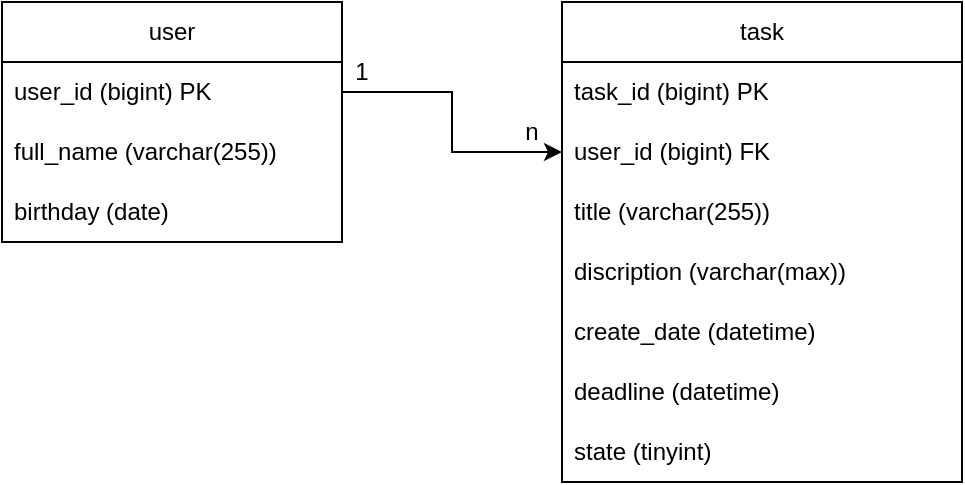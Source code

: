 <mxfile version="23.1.5" type="device" pages="4">
  <diagram id="C5RBs43oDa-KdzZeNtuy" name="1 - todo-лист">
    <mxGraphModel dx="2074" dy="1106" grid="1" gridSize="10" guides="1" tooltips="1" connect="1" arrows="1" fold="1" page="1" pageScale="1" pageWidth="827" pageHeight="1169" math="0" shadow="0">
      <root>
        <mxCell id="WIyWlLk6GJQsqaUBKTNV-0" />
        <mxCell id="WIyWlLk6GJQsqaUBKTNV-1" parent="WIyWlLk6GJQsqaUBKTNV-0" />
        <mxCell id="pRQALXMnEvDjGT9hLTuQ-2" value="user" style="swimlane;fontStyle=0;childLayout=stackLayout;horizontal=1;startSize=30;horizontalStack=0;resizeParent=1;resizeParentMax=0;resizeLast=0;collapsible=1;marginBottom=0;whiteSpace=wrap;html=1;" parent="WIyWlLk6GJQsqaUBKTNV-1" vertex="1">
          <mxGeometry x="40" y="80" width="170" height="120" as="geometry" />
        </mxCell>
        <mxCell id="pRQALXMnEvDjGT9hLTuQ-3" value="user_id (bigint) PK" style="text;strokeColor=none;fillColor=none;align=left;verticalAlign=middle;spacingLeft=4;spacingRight=4;overflow=hidden;points=[[0,0.5],[1,0.5]];portConstraint=eastwest;rotatable=0;whiteSpace=wrap;html=1;" parent="pRQALXMnEvDjGT9hLTuQ-2" vertex="1">
          <mxGeometry y="30" width="170" height="30" as="geometry" />
        </mxCell>
        <mxCell id="pRQALXMnEvDjGT9hLTuQ-7" value="full_name (varchar(255))" style="text;strokeColor=none;fillColor=none;align=left;verticalAlign=middle;spacingLeft=4;spacingRight=4;overflow=hidden;points=[[0,0.5],[1,0.5]];portConstraint=eastwest;rotatable=0;whiteSpace=wrap;html=1;" parent="pRQALXMnEvDjGT9hLTuQ-2" vertex="1">
          <mxGeometry y="60" width="170" height="30" as="geometry" />
        </mxCell>
        <mxCell id="pRQALXMnEvDjGT9hLTuQ-8" value="birthday (date)" style="text;strokeColor=none;fillColor=none;align=left;verticalAlign=middle;spacingLeft=4;spacingRight=4;overflow=hidden;points=[[0,0.5],[1,0.5]];portConstraint=eastwest;rotatable=0;whiteSpace=wrap;html=1;" parent="pRQALXMnEvDjGT9hLTuQ-2" vertex="1">
          <mxGeometry y="90" width="170" height="30" as="geometry" />
        </mxCell>
        <mxCell id="pRQALXMnEvDjGT9hLTuQ-9" value="task" style="swimlane;fontStyle=0;childLayout=stackLayout;horizontal=1;startSize=30;horizontalStack=0;resizeParent=1;resizeParentMax=0;resizeLast=0;collapsible=1;marginBottom=0;whiteSpace=wrap;html=1;" parent="WIyWlLk6GJQsqaUBKTNV-1" vertex="1">
          <mxGeometry x="320" y="80" width="200" height="240" as="geometry" />
        </mxCell>
        <mxCell id="pRQALXMnEvDjGT9hLTuQ-10" value="task_id (bigint) PK" style="text;strokeColor=none;fillColor=none;align=left;verticalAlign=middle;spacingLeft=4;spacingRight=4;overflow=hidden;points=[[0,0.5],[1,0.5]];portConstraint=eastwest;rotatable=0;whiteSpace=wrap;html=1;" parent="pRQALXMnEvDjGT9hLTuQ-9" vertex="1">
          <mxGeometry y="30" width="200" height="30" as="geometry" />
        </mxCell>
        <mxCell id="pRQALXMnEvDjGT9hLTuQ-17" value="user_id (bigint) FK" style="text;strokeColor=none;fillColor=none;align=left;verticalAlign=middle;spacingLeft=4;spacingRight=4;overflow=hidden;points=[[0,0.5],[1,0.5]];portConstraint=eastwest;rotatable=0;whiteSpace=wrap;html=1;" parent="pRQALXMnEvDjGT9hLTuQ-9" vertex="1">
          <mxGeometry y="60" width="200" height="30" as="geometry" />
        </mxCell>
        <mxCell id="pRQALXMnEvDjGT9hLTuQ-11" value="title (varchar(255))" style="text;strokeColor=none;fillColor=none;align=left;verticalAlign=middle;spacingLeft=4;spacingRight=4;overflow=hidden;points=[[0,0.5],[1,0.5]];portConstraint=eastwest;rotatable=0;whiteSpace=wrap;html=1;" parent="pRQALXMnEvDjGT9hLTuQ-9" vertex="1">
          <mxGeometry y="90" width="200" height="30" as="geometry" />
        </mxCell>
        <mxCell id="pRQALXMnEvDjGT9hLTuQ-12" value="discription (varchar(max))" style="text;strokeColor=none;fillColor=none;align=left;verticalAlign=middle;spacingLeft=4;spacingRight=4;overflow=hidden;points=[[0,0.5],[1,0.5]];portConstraint=eastwest;rotatable=0;whiteSpace=wrap;html=1;" parent="pRQALXMnEvDjGT9hLTuQ-9" vertex="1">
          <mxGeometry y="120" width="200" height="30" as="geometry" />
        </mxCell>
        <mxCell id="pRQALXMnEvDjGT9hLTuQ-13" value="create_date&amp;nbsp;(datetime)" style="text;strokeColor=none;fillColor=none;align=left;verticalAlign=middle;spacingLeft=4;spacingRight=4;overflow=hidden;points=[[0,0.5],[1,0.5]];portConstraint=eastwest;rotatable=0;whiteSpace=wrap;html=1;" parent="pRQALXMnEvDjGT9hLTuQ-9" vertex="1">
          <mxGeometry y="150" width="200" height="30" as="geometry" />
        </mxCell>
        <mxCell id="pRQALXMnEvDjGT9hLTuQ-14" value="deadline&amp;nbsp;(datetime)" style="text;strokeColor=none;fillColor=none;align=left;verticalAlign=middle;spacingLeft=4;spacingRight=4;overflow=hidden;points=[[0,0.5],[1,0.5]];portConstraint=eastwest;rotatable=0;whiteSpace=wrap;html=1;" parent="pRQALXMnEvDjGT9hLTuQ-9" vertex="1">
          <mxGeometry y="180" width="200" height="30" as="geometry" />
        </mxCell>
        <mxCell id="pRQALXMnEvDjGT9hLTuQ-19" value="state (tinyint)" style="text;strokeColor=none;fillColor=none;align=left;verticalAlign=middle;spacingLeft=4;spacingRight=4;overflow=hidden;points=[[0,0.5],[1,0.5]];portConstraint=eastwest;rotatable=0;whiteSpace=wrap;html=1;" parent="pRQALXMnEvDjGT9hLTuQ-9" vertex="1">
          <mxGeometry y="210" width="200" height="30" as="geometry" />
        </mxCell>
        <mxCell id="HonLBCmw1FDVD6tzujoC-0" value="1" style="text;html=1;align=center;verticalAlign=middle;whiteSpace=wrap;rounded=0;" parent="WIyWlLk6GJQsqaUBKTNV-1" vertex="1">
          <mxGeometry x="190" y="100" width="60" height="30" as="geometry" />
        </mxCell>
        <mxCell id="HonLBCmw1FDVD6tzujoC-2" value="" style="edgeStyle=orthogonalEdgeStyle;rounded=0;orthogonalLoop=1;jettySize=auto;html=1;exitX=1;exitY=0.5;exitDx=0;exitDy=0;entryX=0;entryY=0.5;entryDx=0;entryDy=0;" parent="WIyWlLk6GJQsqaUBKTNV-1" source="pRQALXMnEvDjGT9hLTuQ-3" target="pRQALXMnEvDjGT9hLTuQ-17" edge="1">
          <mxGeometry relative="1" as="geometry">
            <mxPoint x="210" y="125" as="sourcePoint" />
            <mxPoint x="320" y="155" as="targetPoint" />
          </mxGeometry>
        </mxCell>
        <mxCell id="HonLBCmw1FDVD6tzujoC-1" value="n" style="text;html=1;align=center;verticalAlign=middle;whiteSpace=wrap;rounded=0;" parent="WIyWlLk6GJQsqaUBKTNV-1" vertex="1">
          <mxGeometry x="290" y="140" width="30" height="10" as="geometry" />
        </mxCell>
      </root>
    </mxGraphModel>
  </diagram>
  <diagram id="H4suHnLlMVBHRCNDgV1Q" name="2 - интернет-магазин">
    <mxGraphModel dx="2074" dy="1106" grid="1" gridSize="10" guides="1" tooltips="1" connect="1" arrows="1" fold="1" page="1" pageScale="1" pageWidth="827" pageHeight="1169" math="0" shadow="0">
      <root>
        <mxCell id="0" />
        <mxCell id="1" parent="0" />
        <mxCell id="yx-Fqk1k9uQ_2IAPa6BI-1" value="user" style="swimlane;fontStyle=0;childLayout=stackLayout;horizontal=1;startSize=30;horizontalStack=0;resizeParent=1;resizeParentMax=0;resizeLast=0;collapsible=1;marginBottom=0;whiteSpace=wrap;html=1;" parent="1" vertex="1">
          <mxGeometry x="990" y="320" width="200" height="120" as="geometry" />
        </mxCell>
        <mxCell id="yx-Fqk1k9uQ_2IAPa6BI-2" value="user_id (bigint) PK" style="text;strokeColor=none;fillColor=none;align=left;verticalAlign=middle;spacingLeft=4;spacingRight=4;overflow=hidden;points=[[0,0.5],[1,0.5]];portConstraint=eastwest;rotatable=0;whiteSpace=wrap;html=1;" parent="yx-Fqk1k9uQ_2IAPa6BI-1" vertex="1">
          <mxGeometry y="30" width="200" height="30" as="geometry" />
        </mxCell>
        <mxCell id="yx-Fqk1k9uQ_2IAPa6BI-5" value="full_name (varchar(255))" style="text;strokeColor=none;fillColor=none;align=left;verticalAlign=middle;spacingLeft=4;spacingRight=4;overflow=hidden;points=[[0,0.5],[1,0.5]];portConstraint=eastwest;rotatable=0;whiteSpace=wrap;html=1;" parent="yx-Fqk1k9uQ_2IAPa6BI-1" vertex="1">
          <mxGeometry y="60" width="200" height="30" as="geometry" />
        </mxCell>
        <mxCell id="yx-Fqk1k9uQ_2IAPa6BI-6" value="birthday (date)" style="text;strokeColor=none;fillColor=none;align=left;verticalAlign=middle;spacingLeft=4;spacingRight=4;overflow=hidden;points=[[0,0.5],[1,0.5]];portConstraint=eastwest;rotatable=0;whiteSpace=wrap;html=1;" parent="yx-Fqk1k9uQ_2IAPa6BI-1" vertex="1">
          <mxGeometry y="90" width="200" height="30" as="geometry" />
        </mxCell>
        <mxCell id="yx-Fqk1k9uQ_2IAPa6BI-7" value="product" style="swimlane;fontStyle=0;childLayout=stackLayout;horizontal=1;startSize=30;horizontalStack=0;resizeParent=1;resizeParentMax=0;resizeLast=0;collapsible=1;marginBottom=0;whiteSpace=wrap;html=1;" parent="1" vertex="1">
          <mxGeometry x="320" y="320" width="200" height="210" as="geometry">
            <mxRectangle x="720" y="80" width="80" height="30" as="alternateBounds" />
          </mxGeometry>
        </mxCell>
        <mxCell id="yx-Fqk1k9uQ_2IAPa6BI-8" value="product_id (bigint) PK" style="text;strokeColor=none;fillColor=none;align=left;verticalAlign=middle;spacingLeft=4;spacingRight=4;overflow=hidden;points=[[0,0.5],[1,0.5]];portConstraint=eastwest;rotatable=0;whiteSpace=wrap;html=1;" parent="yx-Fqk1k9uQ_2IAPa6BI-7" vertex="1">
          <mxGeometry y="30" width="200" height="30" as="geometry" />
        </mxCell>
        <mxCell id="yx-Fqk1k9uQ_2IAPa6BI-11" value="category_id (bigint) FK" style="text;strokeColor=none;fillColor=none;align=left;verticalAlign=middle;spacingLeft=4;spacingRight=4;overflow=hidden;points=[[0,0.5],[1,0.5]];portConstraint=eastwest;rotatable=0;whiteSpace=wrap;html=1;" parent="yx-Fqk1k9uQ_2IAPa6BI-7" vertex="1">
          <mxGeometry y="60" width="200" height="30" as="geometry" />
        </mxCell>
        <mxCell id="yx-Fqk1k9uQ_2IAPa6BI-9" value="name (varchar(100))" style="text;strokeColor=none;fillColor=none;align=left;verticalAlign=middle;spacingLeft=4;spacingRight=4;overflow=hidden;points=[[0,0.5],[1,0.5]];portConstraint=eastwest;rotatable=0;whiteSpace=wrap;html=1;" parent="yx-Fqk1k9uQ_2IAPa6BI-7" vertex="1">
          <mxGeometry y="90" width="200" height="30" as="geometry" />
        </mxCell>
        <mxCell id="yx-Fqk1k9uQ_2IAPa6BI-10" value="discription (varchar(max))" style="text;strokeColor=none;fillColor=none;align=left;verticalAlign=middle;spacingLeft=4;spacingRight=4;overflow=hidden;points=[[0,0.5],[1,0.5]];portConstraint=eastwest;rotatable=0;whiteSpace=wrap;html=1;" parent="yx-Fqk1k9uQ_2IAPa6BI-7" vertex="1">
          <mxGeometry y="120" width="200" height="30" as="geometry" />
        </mxCell>
        <mxCell id="6VJj4BSCZyshoZC92DSB-8" value="quantity (int)" style="text;strokeColor=none;fillColor=none;align=left;verticalAlign=middle;spacingLeft=4;spacingRight=4;overflow=hidden;points=[[0,0.5],[1,0.5]];portConstraint=eastwest;rotatable=0;whiteSpace=wrap;html=1;" parent="yx-Fqk1k9uQ_2IAPa6BI-7" vertex="1">
          <mxGeometry y="150" width="200" height="30" as="geometry" />
        </mxCell>
        <mxCell id="6VJj4BSCZyshoZC92DSB-9" value="cost (money)" style="text;strokeColor=none;fillColor=none;align=left;verticalAlign=middle;spacingLeft=4;spacingRight=4;overflow=hidden;points=[[0,0.5],[1,0.5]];portConstraint=eastwest;rotatable=0;whiteSpace=wrap;html=1;" parent="yx-Fqk1k9uQ_2IAPa6BI-7" vertex="1">
          <mxGeometry y="180" width="200" height="30" as="geometry" />
        </mxCell>
        <mxCell id="yx-Fqk1k9uQ_2IAPa6BI-16" value="category" style="swimlane;fontStyle=0;childLayout=stackLayout;horizontal=1;startSize=30;horizontalStack=0;resizeParent=1;resizeParentMax=0;resizeLast=0;collapsible=1;marginBottom=0;whiteSpace=wrap;html=1;" parent="1" vertex="1">
          <mxGeometry x="40" y="320" width="200" height="120" as="geometry" />
        </mxCell>
        <mxCell id="yx-Fqk1k9uQ_2IAPa6BI-17" value="category_id (bigint) PK" style="text;strokeColor=none;fillColor=none;align=left;verticalAlign=middle;spacingLeft=4;spacingRight=4;overflow=hidden;points=[[0,0.5],[1,0.5]];portConstraint=eastwest;rotatable=0;whiteSpace=wrap;html=1;" parent="yx-Fqk1k9uQ_2IAPa6BI-16" vertex="1">
          <mxGeometry y="30" width="200" height="30" as="geometry" />
        </mxCell>
        <mxCell id="yx-Fqk1k9uQ_2IAPa6BI-18" value="name (varchar(50))" style="text;strokeColor=none;fillColor=none;align=left;verticalAlign=middle;spacingLeft=4;spacingRight=4;overflow=hidden;points=[[0,0.5],[1,0.5]];portConstraint=eastwest;rotatable=0;whiteSpace=wrap;html=1;" parent="yx-Fqk1k9uQ_2IAPa6BI-16" vertex="1">
          <mxGeometry y="60" width="200" height="30" as="geometry" />
        </mxCell>
        <mxCell id="yx-Fqk1k9uQ_2IAPa6BI-19" value="discription (varchar(max))" style="text;strokeColor=none;fillColor=none;align=left;verticalAlign=middle;spacingLeft=4;spacingRight=4;overflow=hidden;points=[[0,0.5],[1,0.5]];portConstraint=eastwest;rotatable=0;whiteSpace=wrap;html=1;" parent="yx-Fqk1k9uQ_2IAPa6BI-16" vertex="1">
          <mxGeometry y="90" width="200" height="30" as="geometry" />
        </mxCell>
        <mxCell id="yx-Fqk1k9uQ_2IAPa6BI-22" style="edgeStyle=orthogonalEdgeStyle;rounded=0;orthogonalLoop=1;jettySize=auto;html=1;exitX=1;exitY=0.5;exitDx=0;exitDy=0;entryX=0;entryY=0.5;entryDx=0;entryDy=0;" parent="1" source="yx-Fqk1k9uQ_2IAPa6BI-17" target="yx-Fqk1k9uQ_2IAPa6BI-11" edge="1">
          <mxGeometry relative="1" as="geometry" />
        </mxCell>
        <mxCell id="6VJj4BSCZyshoZC92DSB-1" value="1" style="text;html=1;align=center;verticalAlign=middle;whiteSpace=wrap;rounded=0;" parent="1" vertex="1">
          <mxGeometry x="230" y="340" width="30" height="30" as="geometry" />
        </mxCell>
        <mxCell id="6VJj4BSCZyshoZC92DSB-2" value="n" style="text;html=1;align=center;verticalAlign=middle;whiteSpace=wrap;rounded=0;" parent="1" vertex="1">
          <mxGeometry x="290" y="360" width="30" height="30" as="geometry" />
        </mxCell>
        <mxCell id="6VJj4BSCZyshoZC92DSB-10" value="basket" style="swimlane;fontStyle=0;childLayout=stackLayout;horizontal=1;startSize=30;horizontalStack=0;resizeParent=1;resizeParentMax=0;resizeLast=0;collapsible=1;marginBottom=0;whiteSpace=wrap;html=1;" parent="1" vertex="1">
          <mxGeometry x="710" y="320" width="200" height="120" as="geometry" />
        </mxCell>
        <mxCell id="6VJj4BSCZyshoZC92DSB-11" value="user_id (bigint) FK" style="text;strokeColor=none;fillColor=none;align=left;verticalAlign=middle;spacingLeft=4;spacingRight=4;overflow=hidden;points=[[0,0.5],[1,0.5]];portConstraint=eastwest;rotatable=0;whiteSpace=wrap;html=1;" parent="6VJj4BSCZyshoZC92DSB-10" vertex="1">
          <mxGeometry y="30" width="200" height="30" as="geometry" />
        </mxCell>
        <mxCell id="6VJj4BSCZyshoZC92DSB-12" value="product_id (bigint) FK" style="text;strokeColor=none;fillColor=none;align=left;verticalAlign=middle;spacingLeft=4;spacingRight=4;overflow=hidden;points=[[0,0.5],[1,0.5]];portConstraint=eastwest;rotatable=0;whiteSpace=wrap;html=1;" parent="6VJj4BSCZyshoZC92DSB-10" vertex="1">
          <mxGeometry y="60" width="200" height="30" as="geometry" />
        </mxCell>
        <mxCell id="6VJj4BSCZyshoZC92DSB-14" value="product_quantity (int)" style="text;strokeColor=none;fillColor=none;align=left;verticalAlign=middle;spacingLeft=4;spacingRight=4;overflow=hidden;points=[[0,0.5],[1,0.5]];portConstraint=eastwest;rotatable=0;whiteSpace=wrap;html=1;" parent="6VJj4BSCZyshoZC92DSB-10" vertex="1">
          <mxGeometry y="90" width="200" height="30" as="geometry" />
        </mxCell>
        <mxCell id="1HmbRoCrfvLyxs31pwjq-1" style="edgeStyle=orthogonalEdgeStyle;rounded=0;orthogonalLoop=1;jettySize=auto;html=1;exitX=0;exitY=0.5;exitDx=0;exitDy=0;entryX=1;entryY=0.5;entryDx=0;entryDy=0;" parent="1" source="yx-Fqk1k9uQ_2IAPa6BI-2" target="6VJj4BSCZyshoZC92DSB-11" edge="1">
          <mxGeometry relative="1" as="geometry" />
        </mxCell>
        <mxCell id="1HmbRoCrfvLyxs31pwjq-2" style="edgeStyle=orthogonalEdgeStyle;rounded=0;orthogonalLoop=1;jettySize=auto;html=1;exitX=1;exitY=0.5;exitDx=0;exitDy=0;entryX=0;entryY=0.5;entryDx=0;entryDy=0;" parent="1" edge="1">
          <mxGeometry relative="1" as="geometry">
            <mxPoint x="520" y="360" as="sourcePoint" />
            <mxPoint x="710" y="390" as="targetPoint" />
            <Array as="points">
              <mxPoint x="520" y="361" />
              <mxPoint x="630" y="361" />
              <mxPoint x="630" y="390" />
            </Array>
          </mxGeometry>
        </mxCell>
        <mxCell id="1HmbRoCrfvLyxs31pwjq-9" value="order_details" style="swimlane;fontStyle=0;childLayout=stackLayout;horizontal=1;startSize=30;horizontalStack=0;resizeParent=1;resizeParentMax=0;resizeLast=0;collapsible=1;marginBottom=0;whiteSpace=wrap;html=1;" parent="1" vertex="1">
          <mxGeometry x="670" y="640" width="200" height="120" as="geometry" />
        </mxCell>
        <mxCell id="1HmbRoCrfvLyxs31pwjq-10" value="order_id (bigint) FK" style="text;strokeColor=none;fillColor=none;align=left;verticalAlign=middle;spacingLeft=4;spacingRight=4;overflow=hidden;points=[[0,0.5],[1,0.5]];portConstraint=eastwest;rotatable=0;whiteSpace=wrap;html=1;" parent="1HmbRoCrfvLyxs31pwjq-9" vertex="1">
          <mxGeometry y="30" width="200" height="30" as="geometry" />
        </mxCell>
        <mxCell id="1HmbRoCrfvLyxs31pwjq-11" value="product_id (bigint) FK" style="text;strokeColor=none;fillColor=none;align=left;verticalAlign=middle;spacingLeft=4;spacingRight=4;overflow=hidden;points=[[0,0.5],[1,0.5]];portConstraint=eastwest;rotatable=0;whiteSpace=wrap;html=1;" parent="1HmbRoCrfvLyxs31pwjq-9" vertex="1">
          <mxGeometry y="60" width="200" height="30" as="geometry" />
        </mxCell>
        <mxCell id="1HmbRoCrfvLyxs31pwjq-12" value="product_quantity (int)" style="text;strokeColor=none;fillColor=none;align=left;verticalAlign=middle;spacingLeft=4;spacingRight=4;overflow=hidden;points=[[0,0.5],[1,0.5]];portConstraint=eastwest;rotatable=0;whiteSpace=wrap;html=1;" parent="1HmbRoCrfvLyxs31pwjq-9" vertex="1">
          <mxGeometry y="90" width="200" height="30" as="geometry" />
        </mxCell>
        <mxCell id="1HmbRoCrfvLyxs31pwjq-14" value="order" style="swimlane;fontStyle=0;childLayout=stackLayout;horizontal=1;startSize=30;horizontalStack=0;resizeParent=1;resizeParentMax=0;resizeLast=0;collapsible=1;marginBottom=0;whiteSpace=wrap;html=1;" parent="1" vertex="1">
          <mxGeometry x="950" y="640" width="200" height="90" as="geometry" />
        </mxCell>
        <mxCell id="1HmbRoCrfvLyxs31pwjq-15" value="order_id (bigint) PK" style="text;strokeColor=none;fillColor=none;align=left;verticalAlign=middle;spacingLeft=4;spacingRight=4;overflow=hidden;points=[[0,0.5],[1,0.5]];portConstraint=eastwest;rotatable=0;whiteSpace=wrap;html=1;" parent="1HmbRoCrfvLyxs31pwjq-14" vertex="1">
          <mxGeometry y="30" width="200" height="30" as="geometry" />
        </mxCell>
        <mxCell id="1HmbRoCrfvLyxs31pwjq-18" value="user_id (bigint) FK" style="text;strokeColor=none;fillColor=none;align=left;verticalAlign=middle;spacingLeft=4;spacingRight=4;overflow=hidden;points=[[0,0.5],[1,0.5]];portConstraint=eastwest;rotatable=0;whiteSpace=wrap;html=1;" parent="1HmbRoCrfvLyxs31pwjq-14" vertex="1">
          <mxGeometry y="60" width="200" height="30" as="geometry" />
        </mxCell>
        <mxCell id="1HmbRoCrfvLyxs31pwjq-19" style="edgeStyle=orthogonalEdgeStyle;rounded=0;orthogonalLoop=1;jettySize=auto;html=1;exitX=1;exitY=0.5;exitDx=0;exitDy=0;entryX=1;entryY=0.5;entryDx=0;entryDy=0;" parent="1" source="yx-Fqk1k9uQ_2IAPa6BI-2" target="1HmbRoCrfvLyxs31pwjq-18" edge="1">
          <mxGeometry relative="1" as="geometry">
            <Array as="points">
              <mxPoint x="1230" y="365" />
              <mxPoint x="1230" y="715" />
            </Array>
          </mxGeometry>
        </mxCell>
        <mxCell id="1HmbRoCrfvLyxs31pwjq-20" style="edgeStyle=orthogonalEdgeStyle;rounded=0;orthogonalLoop=1;jettySize=auto;html=1;exitX=0;exitY=0.5;exitDx=0;exitDy=0;entryX=1;entryY=0.5;entryDx=0;entryDy=0;" parent="1" source="1HmbRoCrfvLyxs31pwjq-15" target="1HmbRoCrfvLyxs31pwjq-10" edge="1">
          <mxGeometry relative="1" as="geometry" />
        </mxCell>
        <mxCell id="1HmbRoCrfvLyxs31pwjq-21" style="edgeStyle=orthogonalEdgeStyle;rounded=0;orthogonalLoop=1;jettySize=auto;html=1;exitX=1;exitY=0.5;exitDx=0;exitDy=0;entryX=0;entryY=0.5;entryDx=0;entryDy=0;" parent="1" edge="1">
          <mxGeometry relative="1" as="geometry">
            <mxPoint x="519.5" y="380" as="sourcePoint" />
            <mxPoint x="669.5" y="730" as="targetPoint" />
            <Array as="points">
              <mxPoint x="590" y="380" />
              <mxPoint x="590" y="730" />
            </Array>
          </mxGeometry>
        </mxCell>
        <mxCell id="1HmbRoCrfvLyxs31pwjq-22" value="n" style="text;html=1;align=center;verticalAlign=middle;whiteSpace=wrap;rounded=0;" parent="1" vertex="1">
          <mxGeometry x="680" y="360" width="30" height="30" as="geometry" />
        </mxCell>
        <mxCell id="GXHQ9Jms4M9Pk2NF4hKZ-1" value="n" style="text;html=1;align=center;verticalAlign=middle;whiteSpace=wrap;rounded=0;" parent="1" vertex="1">
          <mxGeometry x="640" y="700" width="30" height="30" as="geometry" />
        </mxCell>
        <mxCell id="GXHQ9Jms4M9Pk2NF4hKZ-2" value="n" style="text;html=1;align=center;verticalAlign=middle;whiteSpace=wrap;rounded=0;" parent="1" vertex="1">
          <mxGeometry x="520" y="380" width="30" height="30" as="geometry" />
        </mxCell>
        <mxCell id="GXHQ9Jms4M9Pk2NF4hKZ-3" value="n" style="text;html=1;align=center;verticalAlign=middle;whiteSpace=wrap;rounded=0;" parent="1" vertex="1">
          <mxGeometry x="870" y="660" width="30" height="30" as="geometry" />
        </mxCell>
        <mxCell id="GXHQ9Jms4M9Pk2NF4hKZ-4" value="1" style="text;html=1;align=center;verticalAlign=middle;whiteSpace=wrap;rounded=0;" parent="1" vertex="1">
          <mxGeometry x="920" y="660" width="30" height="30" as="geometry" />
        </mxCell>
        <mxCell id="GXHQ9Jms4M9Pk2NF4hKZ-5" value="1" style="text;html=1;align=center;verticalAlign=middle;whiteSpace=wrap;rounded=0;" parent="1" vertex="1">
          <mxGeometry x="960" y="340" width="30" height="30" as="geometry" />
        </mxCell>
        <mxCell id="GXHQ9Jms4M9Pk2NF4hKZ-6" value="n" style="text;html=1;align=center;verticalAlign=middle;whiteSpace=wrap;rounded=0;" parent="1" vertex="1">
          <mxGeometry x="910" y="340" width="30" height="30" as="geometry" />
        </mxCell>
        <mxCell id="GXHQ9Jms4M9Pk2NF4hKZ-7" value="n" style="text;html=1;align=center;verticalAlign=middle;whiteSpace=wrap;rounded=0;" parent="1" vertex="1">
          <mxGeometry x="520" y="340" width="30" height="30" as="geometry" />
        </mxCell>
        <mxCell id="GXHQ9Jms4M9Pk2NF4hKZ-8" value="1" style="text;html=1;align=center;verticalAlign=middle;whiteSpace=wrap;rounded=0;" parent="1" vertex="1">
          <mxGeometry x="1190" y="340" width="30" height="30" as="geometry" />
        </mxCell>
        <mxCell id="GXHQ9Jms4M9Pk2NF4hKZ-9" value="1" style="text;html=1;align=center;verticalAlign=middle;whiteSpace=wrap;rounded=0;" parent="1" vertex="1">
          <mxGeometry x="1150" y="685" width="30" height="30" as="geometry" />
        </mxCell>
      </root>
    </mxGraphModel>
  </diagram>
  <diagram id="0fgygQDqbTjwQbzyuFye" name="3 - соц. сеть">
    <mxGraphModel dx="2074" dy="1106" grid="1" gridSize="10" guides="1" tooltips="1" connect="1" arrows="1" fold="1" page="1" pageScale="1" pageWidth="827" pageHeight="1169" math="0" shadow="0">
      <root>
        <mxCell id="0" />
        <mxCell id="1" parent="0" />
        <mxCell id="P8YuGjqcXVlCqM2gI4DR-1" value="user" style="swimlane;fontStyle=0;childLayout=stackLayout;horizontal=1;startSize=30;horizontalStack=0;resizeParent=1;resizeParentMax=0;resizeLast=0;collapsible=1;marginBottom=0;whiteSpace=wrap;html=1;" parent="1" vertex="1">
          <mxGeometry x="240" y="80" width="160" height="220" as="geometry" />
        </mxCell>
        <mxCell id="P8YuGjqcXVlCqM2gI4DR-2" value="user_id (bigint) PK" style="text;strokeColor=none;fillColor=none;align=left;verticalAlign=middle;spacingLeft=4;spacingRight=4;overflow=hidden;points=[[0,0.5],[1,0.5]];portConstraint=eastwest;rotatable=0;whiteSpace=wrap;html=1;" parent="P8YuGjqcXVlCqM2gI4DR-1" vertex="1">
          <mxGeometry y="30" width="160" height="100" as="geometry" />
        </mxCell>
        <mxCell id="P8YuGjqcXVlCqM2gI4DR-3" value="full_name (varchar(255))" style="text;strokeColor=none;fillColor=none;align=left;verticalAlign=middle;spacingLeft=4;spacingRight=4;overflow=hidden;points=[[0,0.5],[1,0.5]];portConstraint=eastwest;rotatable=0;whiteSpace=wrap;html=1;" parent="P8YuGjqcXVlCqM2gI4DR-1" vertex="1">
          <mxGeometry y="130" width="160" height="30" as="geometry" />
        </mxCell>
        <mxCell id="Tuqzx9n4bklIc6sW_M62-47" value="birthday (date)" style="text;strokeColor=none;fillColor=none;align=left;verticalAlign=middle;spacingLeft=4;spacingRight=4;overflow=hidden;points=[[0,0.5],[1,0.5]];portConstraint=eastwest;rotatable=0;whiteSpace=wrap;html=1;" parent="P8YuGjqcXVlCqM2gI4DR-1" vertex="1">
          <mxGeometry y="160" width="160" height="30" as="geometry" />
        </mxCell>
        <mxCell id="P8YuGjqcXVlCqM2gI4DR-4" value="country (varchar(max))" style="text;strokeColor=none;fillColor=none;align=left;verticalAlign=middle;spacingLeft=4;spacingRight=4;overflow=hidden;points=[[0,0.5],[1,0.5]];portConstraint=eastwest;rotatable=0;whiteSpace=wrap;html=1;" parent="P8YuGjqcXVlCqM2gI4DR-1" vertex="1">
          <mxGeometry y="190" width="160" height="30" as="geometry" />
        </mxCell>
        <mxCell id="Tuqzx9n4bklIc6sW_M62-4" value="post" style="swimlane;fontStyle=0;childLayout=stackLayout;horizontal=1;startSize=30;horizontalStack=0;resizeParent=1;resizeParentMax=0;resizeLast=0;collapsible=1;marginBottom=0;whiteSpace=wrap;html=1;" parent="1" vertex="1">
          <mxGeometry x="480" y="280" width="160" height="180" as="geometry" />
        </mxCell>
        <mxCell id="Tuqzx9n4bklIc6sW_M62-5" value="post_id (bigint) PK" style="text;strokeColor=none;fillColor=none;align=left;verticalAlign=middle;spacingLeft=4;spacingRight=4;overflow=hidden;points=[[0,0.5],[1,0.5]];portConstraint=eastwest;rotatable=0;whiteSpace=wrap;html=1;" parent="Tuqzx9n4bklIc6sW_M62-4" vertex="1">
          <mxGeometry y="30" width="160" height="60" as="geometry" />
        </mxCell>
        <mxCell id="Tuqzx9n4bklIc6sW_M62-7" value="user_id (bigint) FK" style="text;strokeColor=none;fillColor=none;align=left;verticalAlign=middle;spacingLeft=4;spacingRight=4;overflow=hidden;points=[[0,0.5],[1,0.5]];portConstraint=eastwest;rotatable=0;whiteSpace=wrap;html=1;" parent="Tuqzx9n4bklIc6sW_M62-4" vertex="1">
          <mxGeometry y="90" width="160" height="30" as="geometry" />
        </mxCell>
        <mxCell id="Tuqzx9n4bklIc6sW_M62-6" value="name (varchar(255))" style="text;strokeColor=none;fillColor=none;align=left;verticalAlign=middle;spacingLeft=4;spacingRight=4;overflow=hidden;points=[[0,0.5],[1,0.5]];portConstraint=eastwest;rotatable=0;whiteSpace=wrap;html=1;" parent="Tuqzx9n4bklIc6sW_M62-4" vertex="1">
          <mxGeometry y="120" width="160" height="30" as="geometry" />
        </mxCell>
        <mxCell id="BNjmwL5xtJeLvx7qYtRC-2" value="creator (bit)" style="text;strokeColor=none;fillColor=none;align=left;verticalAlign=middle;spacingLeft=4;spacingRight=4;overflow=hidden;points=[[0,0.5],[1,0.5]];portConstraint=eastwest;rotatable=0;whiteSpace=wrap;html=1;" vertex="1" parent="Tuqzx9n4bklIc6sW_M62-4">
          <mxGeometry y="150" width="160" height="30" as="geometry" />
        </mxCell>
        <mxCell id="Tuqzx9n4bklIc6sW_M62-8" style="edgeStyle=orthogonalEdgeStyle;rounded=0;orthogonalLoop=1;jettySize=auto;html=1;exitX=1;exitY=0.5;exitDx=0;exitDy=0;entryX=1;entryY=1;entryDx=0;entryDy=0;" parent="1" source="P8YuGjqcXVlCqM2gI4DR-2" edge="1">
          <mxGeometry relative="1" as="geometry">
            <mxPoint x="480" y="355.0" as="targetPoint" />
            <Array as="points">
              <mxPoint x="400" y="200" />
              <mxPoint x="420" y="200" />
              <mxPoint x="420" y="355" />
            </Array>
          </mxGeometry>
        </mxCell>
        <mxCell id="Tuqzx9n4bklIc6sW_M62-11" value="post_like" style="swimlane;fontStyle=0;childLayout=stackLayout;horizontal=1;startSize=30;horizontalStack=0;resizeParent=1;resizeParentMax=0;resizeLast=0;collapsible=1;marginBottom=0;whiteSpace=wrap;html=1;" parent="1" vertex="1">
          <mxGeometry x="720" y="280" width="160" height="120" as="geometry" />
        </mxCell>
        <mxCell id="Tuqzx9n4bklIc6sW_M62-13" value="user_id (bigint) FK" style="text;strokeColor=none;fillColor=none;align=left;verticalAlign=middle;spacingLeft=4;spacingRight=4;overflow=hidden;points=[[0,0.5],[1,0.5]];portConstraint=eastwest;rotatable=0;whiteSpace=wrap;html=1;" parent="Tuqzx9n4bklIc6sW_M62-11" vertex="1">
          <mxGeometry y="30" width="160" height="30" as="geometry" />
        </mxCell>
        <mxCell id="Tuqzx9n4bklIc6sW_M62-12" value="post_id (bigint) PK" style="text;strokeColor=none;fillColor=none;align=left;verticalAlign=middle;spacingLeft=4;spacingRight=4;overflow=hidden;points=[[0,0.5],[1,0.5]];portConstraint=eastwest;rotatable=0;whiteSpace=wrap;html=1;" parent="Tuqzx9n4bklIc6sW_M62-11" vertex="1">
          <mxGeometry y="60" width="160" height="30" as="geometry" />
        </mxCell>
        <mxCell id="Tuqzx9n4bklIc6sW_M62-14" value="like_date (datetime)" style="text;strokeColor=none;fillColor=none;align=left;verticalAlign=middle;spacingLeft=4;spacingRight=4;overflow=hidden;points=[[0,0.5],[1,0.5]];portConstraint=eastwest;rotatable=0;whiteSpace=wrap;html=1;" parent="Tuqzx9n4bklIc6sW_M62-11" vertex="1">
          <mxGeometry y="90" width="160" height="30" as="geometry" />
        </mxCell>
        <mxCell id="Tuqzx9n4bklIc6sW_M62-15" value="post_comments" style="swimlane;fontStyle=0;childLayout=stackLayout;horizontal=1;startSize=30;horizontalStack=0;resizeParent=1;resizeParentMax=0;resizeLast=0;collapsible=1;marginBottom=0;whiteSpace=wrap;html=1;" parent="1" vertex="1">
          <mxGeometry x="960" y="280" width="160" height="120" as="geometry" />
        </mxCell>
        <mxCell id="Tuqzx9n4bklIc6sW_M62-17" value="user_id (bigint) FK" style="text;strokeColor=none;fillColor=none;align=left;verticalAlign=middle;spacingLeft=4;spacingRight=4;overflow=hidden;points=[[0,0.5],[1,0.5]];portConstraint=eastwest;rotatable=0;whiteSpace=wrap;html=1;" parent="Tuqzx9n4bklIc6sW_M62-15" vertex="1">
          <mxGeometry y="30" width="160" height="30" as="geometry" />
        </mxCell>
        <mxCell id="Tuqzx9n4bklIc6sW_M62-16" value="post_id (bigint) PK" style="text;strokeColor=none;fillColor=none;align=left;verticalAlign=middle;spacingLeft=4;spacingRight=4;overflow=hidden;points=[[0,0.5],[1,0.5]];portConstraint=eastwest;rotatable=0;whiteSpace=wrap;html=1;" parent="Tuqzx9n4bklIc6sW_M62-15" vertex="1">
          <mxGeometry y="60" width="160" height="30" as="geometry" />
        </mxCell>
        <mxCell id="Tuqzx9n4bklIc6sW_M62-18" value="name (varchar(255))" style="text;strokeColor=none;fillColor=none;align=left;verticalAlign=middle;spacingLeft=4;spacingRight=4;overflow=hidden;points=[[0,0.5],[1,0.5]];portConstraint=eastwest;rotatable=0;whiteSpace=wrap;html=1;" parent="Tuqzx9n4bklIc6sW_M62-15" vertex="1">
          <mxGeometry y="90" width="160" height="30" as="geometry" />
        </mxCell>
        <mxCell id="Tuqzx9n4bklIc6sW_M62-19" style="edgeStyle=orthogonalEdgeStyle;rounded=0;orthogonalLoop=1;jettySize=auto;html=1;exitX=1;exitY=0.5;exitDx=0;exitDy=0;entryX=0.009;entryY=0.396;entryDx=0;entryDy=0;entryPerimeter=0;" parent="1" source="P8YuGjqcXVlCqM2gI4DR-2" target="Tuqzx9n4bklIc6sW_M62-13" edge="1">
          <mxGeometry relative="1" as="geometry">
            <Array as="points">
              <mxPoint x="430" y="160" />
              <mxPoint x="430" y="240" />
              <mxPoint x="680" y="240" />
              <mxPoint x="680" y="322" />
            </Array>
          </mxGeometry>
        </mxCell>
        <mxCell id="Tuqzx9n4bklIc6sW_M62-20" style="edgeStyle=orthogonalEdgeStyle;rounded=0;orthogonalLoop=1;jettySize=auto;html=1;exitX=1;exitY=0.5;exitDx=0;exitDy=0;entryX=0;entryY=0.5;entryDx=0;entryDy=0;" parent="1" source="Tuqzx9n4bklIc6sW_M62-5" target="Tuqzx9n4bklIc6sW_M62-12" edge="1">
          <mxGeometry relative="1" as="geometry">
            <Array as="points">
              <mxPoint x="670" y="325" />
              <mxPoint x="670" y="355" />
            </Array>
          </mxGeometry>
        </mxCell>
        <mxCell id="Tuqzx9n4bklIc6sW_M62-21" style="edgeStyle=orthogonalEdgeStyle;rounded=0;orthogonalLoop=1;jettySize=auto;html=1;exitX=1;exitY=0.5;exitDx=0;exitDy=0;entryX=0;entryY=0.5;entryDx=0;entryDy=0;" parent="1" source="Tuqzx9n4bklIc6sW_M62-5" target="Tuqzx9n4bklIc6sW_M62-16" edge="1">
          <mxGeometry relative="1" as="geometry">
            <Array as="points">
              <mxPoint x="640" y="355" />
              <mxPoint x="660" y="355" />
              <mxPoint x="660" y="460" />
              <mxPoint x="920" y="460" />
              <mxPoint x="920" y="355" />
            </Array>
          </mxGeometry>
        </mxCell>
        <mxCell id="Tuqzx9n4bklIc6sW_M62-22" style="edgeStyle=orthogonalEdgeStyle;rounded=0;orthogonalLoop=1;jettySize=auto;html=1;exitX=1;exitY=0.5;exitDx=0;exitDy=0;entryX=0;entryY=0.5;entryDx=0;entryDy=0;" parent="1" source="P8YuGjqcXVlCqM2gI4DR-2" target="Tuqzx9n4bklIc6sW_M62-17" edge="1">
          <mxGeometry relative="1" as="geometry">
            <Array as="points">
              <mxPoint x="400" y="120" />
              <mxPoint x="910" y="120" />
              <mxPoint x="910" y="325" />
            </Array>
          </mxGeometry>
        </mxCell>
        <mxCell id="Tuqzx9n4bklIc6sW_M62-26" value="1" style="text;html=1;align=center;verticalAlign=middle;whiteSpace=wrap;rounded=0;" parent="1" vertex="1">
          <mxGeometry x="400" y="187" width="11" height="10" as="geometry" />
        </mxCell>
        <mxCell id="Tuqzx9n4bklIc6sW_M62-34" value="n" style="text;html=1;align=center;verticalAlign=middle;whiteSpace=wrap;rounded=0;" parent="1" vertex="1">
          <mxGeometry x="469" y="340" width="11" height="10" as="geometry" />
        </mxCell>
        <mxCell id="Tuqzx9n4bklIc6sW_M62-35" value="1" style="text;html=1;align=center;verticalAlign=middle;whiteSpace=wrap;rounded=0;" parent="1" vertex="1">
          <mxGeometry x="400" y="147" width="11" height="10" as="geometry" />
        </mxCell>
        <mxCell id="Tuqzx9n4bklIc6sW_M62-38" value="1" style="text;html=1;align=center;verticalAlign=middle;whiteSpace=wrap;rounded=0;" parent="1" vertex="1">
          <mxGeometry x="400" y="110" width="11" height="10" as="geometry" />
        </mxCell>
        <mxCell id="Tuqzx9n4bklIc6sW_M62-42" value="n" style="text;html=1;align=center;verticalAlign=middle;whiteSpace=wrap;rounded=0;" parent="1" vertex="1">
          <mxGeometry x="709" y="300" width="11" height="10" as="geometry" />
        </mxCell>
        <mxCell id="Tuqzx9n4bklIc6sW_M62-43" value="n" style="text;html=1;align=center;verticalAlign=middle;whiteSpace=wrap;rounded=0;" parent="1" vertex="1">
          <mxGeometry x="949" y="310" width="11" height="10" as="geometry" />
        </mxCell>
        <mxCell id="Tuqzx9n4bklIc6sW_M62-44" value="n" style="text;html=1;align=center;verticalAlign=middle;whiteSpace=wrap;rounded=0;" parent="1" vertex="1">
          <mxGeometry x="949" y="340" width="11" height="10" as="geometry" />
        </mxCell>
        <mxCell id="Tuqzx9n4bklIc6sW_M62-45" value="1" style="text;html=1;align=center;verticalAlign=middle;whiteSpace=wrap;rounded=0;" parent="1" vertex="1">
          <mxGeometry x="640" y="340" width="11" height="10" as="geometry" />
        </mxCell>
        <mxCell id="Tuqzx9n4bklIc6sW_M62-46" value="1" style="text;html=1;align=center;verticalAlign=middle;whiteSpace=wrap;rounded=0;" parent="1" vertex="1">
          <mxGeometry x="640" y="310" width="11" height="10" as="geometry" />
        </mxCell>
        <mxCell id="Tuqzx9n4bklIc6sW_M62-48" value="friends" style="swimlane;fontStyle=0;childLayout=stackLayout;horizontal=1;startSize=30;horizontalStack=0;resizeParent=1;resizeParentMax=0;resizeLast=0;collapsible=1;marginBottom=0;whiteSpace=wrap;html=1;" parent="1" vertex="1">
          <mxGeometry y="120" width="160" height="90" as="geometry" />
        </mxCell>
        <mxCell id="Tuqzx9n4bklIc6sW_M62-49" value="user_id_request (bigint) FK" style="text;strokeColor=none;fillColor=none;align=left;verticalAlign=middle;spacingLeft=4;spacingRight=4;overflow=hidden;points=[[0,0.5],[1,0.5]];portConstraint=eastwest;rotatable=0;whiteSpace=wrap;html=1;" parent="Tuqzx9n4bklIc6sW_M62-48" vertex="1">
          <mxGeometry y="30" width="160" height="30" as="geometry" />
        </mxCell>
        <mxCell id="Tuqzx9n4bklIc6sW_M62-50" value="user_id_accept (bigint) FK" style="text;strokeColor=none;fillColor=none;align=left;verticalAlign=middle;spacingLeft=4;spacingRight=4;overflow=hidden;points=[[0,0.5],[1,0.5]];portConstraint=eastwest;rotatable=0;whiteSpace=wrap;html=1;" parent="Tuqzx9n4bklIc6sW_M62-48" vertex="1">
          <mxGeometry y="60" width="160" height="30" as="geometry" />
        </mxCell>
        <mxCell id="Tuqzx9n4bklIc6sW_M62-53" style="edgeStyle=orthogonalEdgeStyle;rounded=0;orthogonalLoop=1;jettySize=auto;html=1;" parent="1" source="P8YuGjqcXVlCqM2gI4DR-2" edge="1">
          <mxGeometry relative="1" as="geometry">
            <mxPoint x="160" y="160" as="targetPoint" />
            <Array as="points">
              <mxPoint x="160" y="160" />
            </Array>
          </mxGeometry>
        </mxCell>
        <mxCell id="Tuqzx9n4bklIc6sW_M62-54" style="edgeStyle=orthogonalEdgeStyle;rounded=0;orthogonalLoop=1;jettySize=auto;html=1;" parent="1" source="P8YuGjqcXVlCqM2gI4DR-2" edge="1">
          <mxGeometry relative="1" as="geometry">
            <mxPoint x="160" y="190" as="targetPoint" />
            <Array as="points">
              <mxPoint x="160" y="190" />
            </Array>
          </mxGeometry>
        </mxCell>
        <mxCell id="Tuqzx9n4bklIc6sW_M62-55" value="1" style="text;html=1;align=center;verticalAlign=middle;whiteSpace=wrap;rounded=0;" parent="1" vertex="1">
          <mxGeometry x="229" y="147" width="11" height="10" as="geometry" />
        </mxCell>
        <mxCell id="Tuqzx9n4bklIc6sW_M62-56" value="1" style="text;html=1;align=center;verticalAlign=middle;whiteSpace=wrap;rounded=0;" parent="1" vertex="1">
          <mxGeometry x="229" y="177" width="11" height="10" as="geometry" />
        </mxCell>
        <mxCell id="Tuqzx9n4bklIc6sW_M62-57" value="n" style="text;html=1;align=center;verticalAlign=middle;whiteSpace=wrap;rounded=0;" parent="1" vertex="1">
          <mxGeometry x="160" y="172" width="11" height="10" as="geometry" />
        </mxCell>
        <mxCell id="Tuqzx9n4bklIc6sW_M62-58" value="n" style="text;html=1;align=center;verticalAlign=middle;whiteSpace=wrap;rounded=0;" parent="1" vertex="1">
          <mxGeometry x="160" y="142" width="11" height="10" as="geometry" />
        </mxCell>
        <mxCell id="Tuqzx9n4bklIc6sW_M62-59" value="n" style="text;html=1;align=center;verticalAlign=middle;whiteSpace=wrap;rounded=0;" parent="1" vertex="1">
          <mxGeometry x="709" y="335" width="11" height="10" as="geometry" />
        </mxCell>
      </root>
    </mxGraphModel>
  </diagram>
  <diagram id="LHiW9OxNe0pwJ_stVf5G" name="4 - СУ обучающими курсами">
    <mxGraphModel dx="1728" dy="922" grid="1" gridSize="10" guides="1" tooltips="1" connect="1" arrows="1" fold="1" page="1" pageScale="1" pageWidth="827" pageHeight="1169" math="0" shadow="0">
      <root>
        <mxCell id="0" />
        <mxCell id="1" parent="0" />
        <mxCell id="xPp_uW0GXvKpuAnFXsSt-1" value="user" style="swimlane;fontStyle=0;childLayout=stackLayout;horizontal=1;startSize=30;horizontalStack=0;resizeParent=1;resizeParentMax=0;resizeLast=0;collapsible=1;marginBottom=0;whiteSpace=wrap;html=1;" vertex="1" parent="1">
          <mxGeometry x="40" y="240" width="160" height="180" as="geometry" />
        </mxCell>
        <mxCell id="xPp_uW0GXvKpuAnFXsSt-2" value="user_id (bigint) PK" style="text;strokeColor=none;fillColor=none;align=left;verticalAlign=middle;spacingLeft=4;spacingRight=4;overflow=hidden;points=[[0,0.5],[1,0.5]];portConstraint=eastwest;rotatable=0;whiteSpace=wrap;html=1;" vertex="1" parent="xPp_uW0GXvKpuAnFXsSt-1">
          <mxGeometry y="30" width="160" height="30" as="geometry" />
        </mxCell>
        <mxCell id="xPp_uW0GXvKpuAnFXsSt-3" value="full_name (varchar(255))" style="text;strokeColor=none;fillColor=none;align=left;verticalAlign=middle;spacingLeft=4;spacingRight=4;overflow=hidden;points=[[0,0.5],[1,0.5]];portConstraint=eastwest;rotatable=0;whiteSpace=wrap;html=1;" vertex="1" parent="xPp_uW0GXvKpuAnFXsSt-1">
          <mxGeometry y="60" width="160" height="30" as="geometry" />
        </mxCell>
        <mxCell id="xPp_uW0GXvKpuAnFXsSt-4" value="birthday (date)" style="text;strokeColor=none;fillColor=none;align=left;verticalAlign=middle;spacingLeft=4;spacingRight=4;overflow=hidden;points=[[0,0.5],[1,0.5]];portConstraint=eastwest;rotatable=0;whiteSpace=wrap;html=1;" vertex="1" parent="xPp_uW0GXvKpuAnFXsSt-1">
          <mxGeometry y="90" width="160" height="30" as="geometry" />
        </mxCell>
        <mxCell id="xPp_uW0GXvKpuAnFXsSt-5" value="country (varchar(max))" style="text;strokeColor=none;fillColor=none;align=left;verticalAlign=middle;spacingLeft=4;spacingRight=4;overflow=hidden;points=[[0,0.5],[1,0.5]];portConstraint=eastwest;rotatable=0;whiteSpace=wrap;html=1;" vertex="1" parent="xPp_uW0GXvKpuAnFXsSt-1">
          <mxGeometry y="120" width="160" height="30" as="geometry" />
        </mxCell>
        <mxCell id="xPp_uW0GXvKpuAnFXsSt-6" value="education_type (bit)" style="text;strokeColor=none;fillColor=none;align=left;verticalAlign=middle;spacingLeft=4;spacingRight=4;overflow=hidden;points=[[0,0.5],[1,0.5]];portConstraint=eastwest;rotatable=0;whiteSpace=wrap;html=1;" vertex="1" parent="xPp_uW0GXvKpuAnFXsSt-1">
          <mxGeometry y="150" width="160" height="30" as="geometry" />
        </mxCell>
        <mxCell id="bZOiEEPFHtVSl1RC1n95-1" value="course" style="swimlane;fontStyle=0;childLayout=stackLayout;horizontal=1;startSize=30;horizontalStack=0;resizeParent=1;resizeParentMax=0;resizeLast=0;collapsible=1;marginBottom=0;whiteSpace=wrap;html=1;" vertex="1" parent="1">
          <mxGeometry x="40" y="40" width="160" height="120" as="geometry" />
        </mxCell>
        <mxCell id="bZOiEEPFHtVSl1RC1n95-2" value="course_id (bigint) PK" style="text;strokeColor=none;fillColor=none;align=left;verticalAlign=middle;spacingLeft=4;spacingRight=4;overflow=hidden;points=[[0,0.5],[1,0.5]];portConstraint=eastwest;rotatable=0;whiteSpace=wrap;html=1;" vertex="1" parent="bZOiEEPFHtVSl1RC1n95-1">
          <mxGeometry y="30" width="160" height="30" as="geometry" />
        </mxCell>
        <mxCell id="bZOiEEPFHtVSl1RC1n95-3" value="name (varchar(255))" style="text;strokeColor=none;fillColor=none;align=left;verticalAlign=middle;spacingLeft=4;spacingRight=4;overflow=hidden;points=[[0,0.5],[1,0.5]];portConstraint=eastwest;rotatable=0;whiteSpace=wrap;html=1;" vertex="1" parent="bZOiEEPFHtVSl1RC1n95-1">
          <mxGeometry y="60" width="160" height="30" as="geometry" />
        </mxCell>
        <mxCell id="bZOiEEPFHtVSl1RC1n95-4" value="discription (varchar(max))" style="text;strokeColor=none;fillColor=none;align=left;verticalAlign=middle;spacingLeft=4;spacingRight=4;overflow=hidden;points=[[0,0.5],[1,0.5]];portConstraint=eastwest;rotatable=0;whiteSpace=wrap;html=1;" vertex="1" parent="bZOiEEPFHtVSl1RC1n95-1">
          <mxGeometry y="90" width="160" height="30" as="geometry" />
        </mxCell>
        <mxCell id="bZOiEEPFHtVSl1RC1n95-7" value="lesson" style="swimlane;fontStyle=0;childLayout=stackLayout;horizontal=1;startSize=30;horizontalStack=0;resizeParent=1;resizeParentMax=0;resizeLast=0;collapsible=1;marginBottom=0;whiteSpace=wrap;html=1;" vertex="1" parent="1">
          <mxGeometry x="320" y="120" width="160" height="240" as="geometry" />
        </mxCell>
        <mxCell id="bZOiEEPFHtVSl1RC1n95-11" value="lesson_id (bigint) PK" style="text;strokeColor=none;fillColor=none;align=left;verticalAlign=middle;spacingLeft=4;spacingRight=4;overflow=hidden;points=[[0,0.5],[1,0.5]];portConstraint=eastwest;rotatable=0;whiteSpace=wrap;html=1;" vertex="1" parent="bZOiEEPFHtVSl1RC1n95-7">
          <mxGeometry y="30" width="160" height="30" as="geometry" />
        </mxCell>
        <mxCell id="bZOiEEPFHtVSl1RC1n95-12" value="course_id (bigint) FK" style="text;strokeColor=none;fillColor=none;align=left;verticalAlign=middle;spacingLeft=4;spacingRight=4;overflow=hidden;points=[[0,0.5],[1,0.5]];portConstraint=eastwest;rotatable=0;whiteSpace=wrap;html=1;" vertex="1" parent="bZOiEEPFHtVSl1RC1n95-7">
          <mxGeometry y="60" width="160" height="30" as="geometry" />
        </mxCell>
        <mxCell id="B_sb0CrJigQ62VVgsljP-3" value="user_id_creator (bigint) FK" style="text;strokeColor=none;fillColor=none;align=left;verticalAlign=middle;spacingLeft=4;spacingRight=4;overflow=hidden;points=[[0,0.5],[1,0.5]];portConstraint=eastwest;rotatable=0;whiteSpace=wrap;html=1;" vertex="1" parent="bZOiEEPFHtVSl1RC1n95-7">
          <mxGeometry y="90" width="160" height="30" as="geometry" />
        </mxCell>
        <mxCell id="bZOiEEPFHtVSl1RC1n95-9" value="name (varchar(255))" style="text;strokeColor=none;fillColor=none;align=left;verticalAlign=middle;spacingLeft=4;spacingRight=4;overflow=hidden;points=[[0,0.5],[1,0.5]];portConstraint=eastwest;rotatable=0;whiteSpace=wrap;html=1;" vertex="1" parent="bZOiEEPFHtVSl1RC1n95-7">
          <mxGeometry y="120" width="160" height="30" as="geometry" />
        </mxCell>
        <mxCell id="bZOiEEPFHtVSl1RC1n95-10" value="discription (varchar(max))" style="text;strokeColor=none;fillColor=none;align=left;verticalAlign=middle;spacingLeft=4;spacingRight=4;overflow=hidden;points=[[0,0.5],[1,0.5]];portConstraint=eastwest;rotatable=0;whiteSpace=wrap;html=1;" vertex="1" parent="bZOiEEPFHtVSl1RC1n95-7">
          <mxGeometry y="150" width="160" height="30" as="geometry" />
        </mxCell>
        <mxCell id="B_sb0CrJigQ62VVgsljP-1" value="time (time)" style="text;strokeColor=none;fillColor=none;align=left;verticalAlign=middle;spacingLeft=4;spacingRight=4;overflow=hidden;points=[[0,0.5],[1,0.5]];portConstraint=eastwest;rotatable=0;whiteSpace=wrap;html=1;" vertex="1" parent="bZOiEEPFHtVSl1RC1n95-7">
          <mxGeometry y="180" width="160" height="30" as="geometry" />
        </mxCell>
        <mxCell id="B_sb0CrJigQ62VVgsljP-21" value="addition_files (blob)" style="text;strokeColor=none;fillColor=none;align=left;verticalAlign=middle;spacingLeft=4;spacingRight=4;overflow=hidden;points=[[0,0.5],[1,0.5]];portConstraint=eastwest;rotatable=0;whiteSpace=wrap;html=1;" vertex="1" parent="bZOiEEPFHtVSl1RC1n95-7">
          <mxGeometry y="210" width="160" height="30" as="geometry" />
        </mxCell>
        <mxCell id="B_sb0CrJigQ62VVgsljP-5" value="user_lesson" style="swimlane;fontStyle=0;childLayout=stackLayout;horizontal=1;startSize=30;horizontalStack=0;resizeParent=1;resizeParentMax=0;resizeLast=0;collapsible=1;marginBottom=0;whiteSpace=wrap;html=1;" vertex="1" parent="1">
          <mxGeometry x="320" y="480" width="160" height="180" as="geometry" />
        </mxCell>
        <mxCell id="B_sb0CrJigQ62VVgsljP-14" value="lesson_id (bigint) FK" style="text;strokeColor=none;fillColor=none;align=left;verticalAlign=middle;spacingLeft=4;spacingRight=4;overflow=hidden;points=[[0,0.5],[1,0.5]];portConstraint=eastwest;rotatable=0;whiteSpace=wrap;html=1;" vertex="1" parent="B_sb0CrJigQ62VVgsljP-5">
          <mxGeometry y="30" width="160" height="30" as="geometry" />
        </mxCell>
        <mxCell id="B_sb0CrJigQ62VVgsljP-6" value="user_id (bigint) FK" style="text;strokeColor=none;fillColor=none;align=left;verticalAlign=middle;spacingLeft=4;spacingRight=4;overflow=hidden;points=[[0,0.5],[1,0.5]];portConstraint=eastwest;rotatable=0;whiteSpace=wrap;html=1;" vertex="1" parent="B_sb0CrJigQ62VVgsljP-5">
          <mxGeometry y="60" width="160" height="30" as="geometry" />
        </mxCell>
        <mxCell id="B_sb0CrJigQ62VVgsljP-7" value="start_date (datetime)" style="text;strokeColor=none;fillColor=none;align=left;verticalAlign=middle;spacingLeft=4;spacingRight=4;overflow=hidden;points=[[0,0.5],[1,0.5]];portConstraint=eastwest;rotatable=0;whiteSpace=wrap;html=1;" vertex="1" parent="B_sb0CrJigQ62VVgsljP-5">
          <mxGeometry y="90" width="160" height="30" as="geometry" />
        </mxCell>
        <mxCell id="B_sb0CrJigQ62VVgsljP-17" value="studying_time (time)" style="text;strokeColor=none;fillColor=none;align=left;verticalAlign=middle;spacingLeft=4;spacingRight=4;overflow=hidden;points=[[0,0.5],[1,0.5]];portConstraint=eastwest;rotatable=0;whiteSpace=wrap;html=1;" vertex="1" parent="B_sb0CrJigQ62VVgsljP-5">
          <mxGeometry y="120" width="160" height="30" as="geometry" />
        </mxCell>
        <mxCell id="B_sb0CrJigQ62VVgsljP-20" value="complited (bit)" style="text;strokeColor=none;fillColor=none;align=left;verticalAlign=middle;spacingLeft=4;spacingRight=4;overflow=hidden;points=[[0,0.5],[1,0.5]];portConstraint=eastwest;rotatable=0;whiteSpace=wrap;html=1;" vertex="1" parent="B_sb0CrJigQ62VVgsljP-5">
          <mxGeometry y="150" width="160" height="30" as="geometry" />
        </mxCell>
        <mxCell id="B_sb0CrJigQ62VVgsljP-12" style="edgeStyle=orthogonalEdgeStyle;rounded=0;orthogonalLoop=1;jettySize=auto;html=1;exitX=1;exitY=0.5;exitDx=0;exitDy=0;entryX=0;entryY=0.5;entryDx=0;entryDy=0;" edge="1" parent="1" source="xPp_uW0GXvKpuAnFXsSt-2" target="B_sb0CrJigQ62VVgsljP-3">
          <mxGeometry relative="1" as="geometry">
            <Array as="points">
              <mxPoint x="200" y="280" />
              <mxPoint x="260" y="280" />
              <mxPoint x="260" y="225" />
            </Array>
          </mxGeometry>
        </mxCell>
        <mxCell id="B_sb0CrJigQ62VVgsljP-13" style="edgeStyle=orthogonalEdgeStyle;rounded=0;orthogonalLoop=1;jettySize=auto;html=1;exitX=1;exitY=0.5;exitDx=0;exitDy=0;entryX=0;entryY=0.5;entryDx=0;entryDy=0;" edge="1" parent="1" source="bZOiEEPFHtVSl1RC1n95-2" target="bZOiEEPFHtVSl1RC1n95-12">
          <mxGeometry relative="1" as="geometry" />
        </mxCell>
        <mxCell id="B_sb0CrJigQ62VVgsljP-15" style="edgeStyle=orthogonalEdgeStyle;rounded=0;orthogonalLoop=1;jettySize=auto;html=1;exitX=1;exitY=0.5;exitDx=0;exitDy=0;entryX=0;entryY=0.5;entryDx=0;entryDy=0;" edge="1" parent="1">
          <mxGeometry relative="1" as="geometry">
            <mxPoint x="200" y="290" as="sourcePoint" />
            <mxPoint x="320" y="560" as="targetPoint" />
            <Array as="points">
              <mxPoint x="200" y="295" />
              <mxPoint x="260" y="295" />
              <mxPoint x="260" y="560" />
            </Array>
          </mxGeometry>
        </mxCell>
        <mxCell id="B_sb0CrJigQ62VVgsljP-16" style="edgeStyle=orthogonalEdgeStyle;rounded=0;orthogonalLoop=1;jettySize=auto;html=1;entryX=0;entryY=0.5;entryDx=0;entryDy=0;" edge="1" parent="1" source="bZOiEEPFHtVSl1RC1n95-11" target="B_sb0CrJigQ62VVgsljP-14">
          <mxGeometry relative="1" as="geometry">
            <Array as="points">
              <mxPoint x="550" y="165" />
              <mxPoint x="550" y="390" />
              <mxPoint x="290" y="390" />
              <mxPoint x="290" y="525" />
            </Array>
          </mxGeometry>
        </mxCell>
      </root>
    </mxGraphModel>
  </diagram>
</mxfile>
